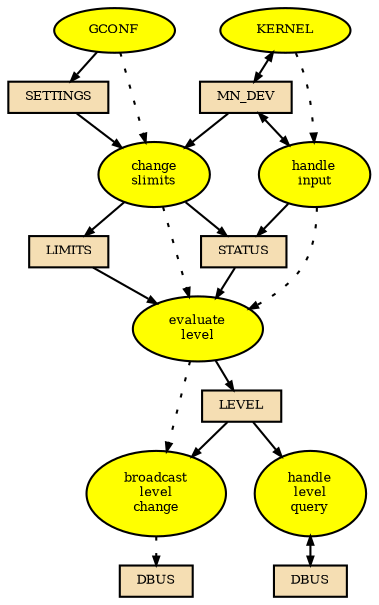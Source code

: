// -*- mode: c -*-

digraph modules_memnotify
{
  fontsize=6;
  ranksep=0.2;
  nodesep=0.2;

  edge[fontsize=6];
  edge[arrowsize=0.4];

  node[width=0.001]
  node[height=0.001]
  node[fontsize=6]
  node[shape=box];
  node[style=filled];
  node[fillcolor=wheat];

  compound = true;

  /* - - - - - - - - - - - - - - - - - - - *
   * data storage
   * - - - - - - - - - - - - - - - - - - - */

  node[fillcolor=wheat];
  MN_DEV;
  LIMITS;
  STATUS;
  LEVEL;
  DBUS1[label=DBUS];
  DBUS2[label=DBUS];
  SETTINGS;

  /* - - - - - - - - - - - - - - - - - - - *
   * data process
   * - - - - - - - - - - - - - - - - - - - */

  node[fillcolor=yellow];
  node[shape=oval];

  KERNEL;
  IOWATCH [label="handle\ninput\n"];
  EVALUATE [label="evaluate\nlevel\n"];
  BROADCAST [label="broadcast\nlevel\nchange\n"];
  QUERY [label="handle\nlevel\nquery\n"];
  NOTIFY[label="change\nslimits\n"];
  GCONF;

  /* - - - - - - - - - - - - - - - - - - - *
   * data flow
   * - - - - - - - - - - - - - - - - - - - */

  node[fillcolor=pink];
  node[shape=box];

  KERNEL -> MN_DEV [dir=both];
  MN_DEV -> IOWATCH [dir=both];
  IOWATCH -> STATUS;
  STATUS -> EVALUATE;
  LIMITS -> EVALUATE;
  EVALUATE -> LEVEL;
  LEVEL -> BROADCAST;

  QUERY -> DBUS2 [dir=both];
  LEVEL -> QUERY;

  SETTINGS -> NOTIFY;
  NOTIFY -> LIMITS;
  NOTIFY -> STATUS;
  MN_DEV -> NOTIFY;
  GCONF -> SETTINGS;

  /* - - - - - - - - - - - - - - - - - - - *
   * control flow
   * - - - - - - - - - - - - - - - - - - - */

  edge[style=dotted];

  IOWATCH -> EVALUATE;
  KERNEL -> IOWATCH;
  EVALUATE -> BROADCAST;
  BROADCAST -> DBUS1;
  NOTIFY -> EVALUATE;
  GCONF -> NOTIFY;
}

